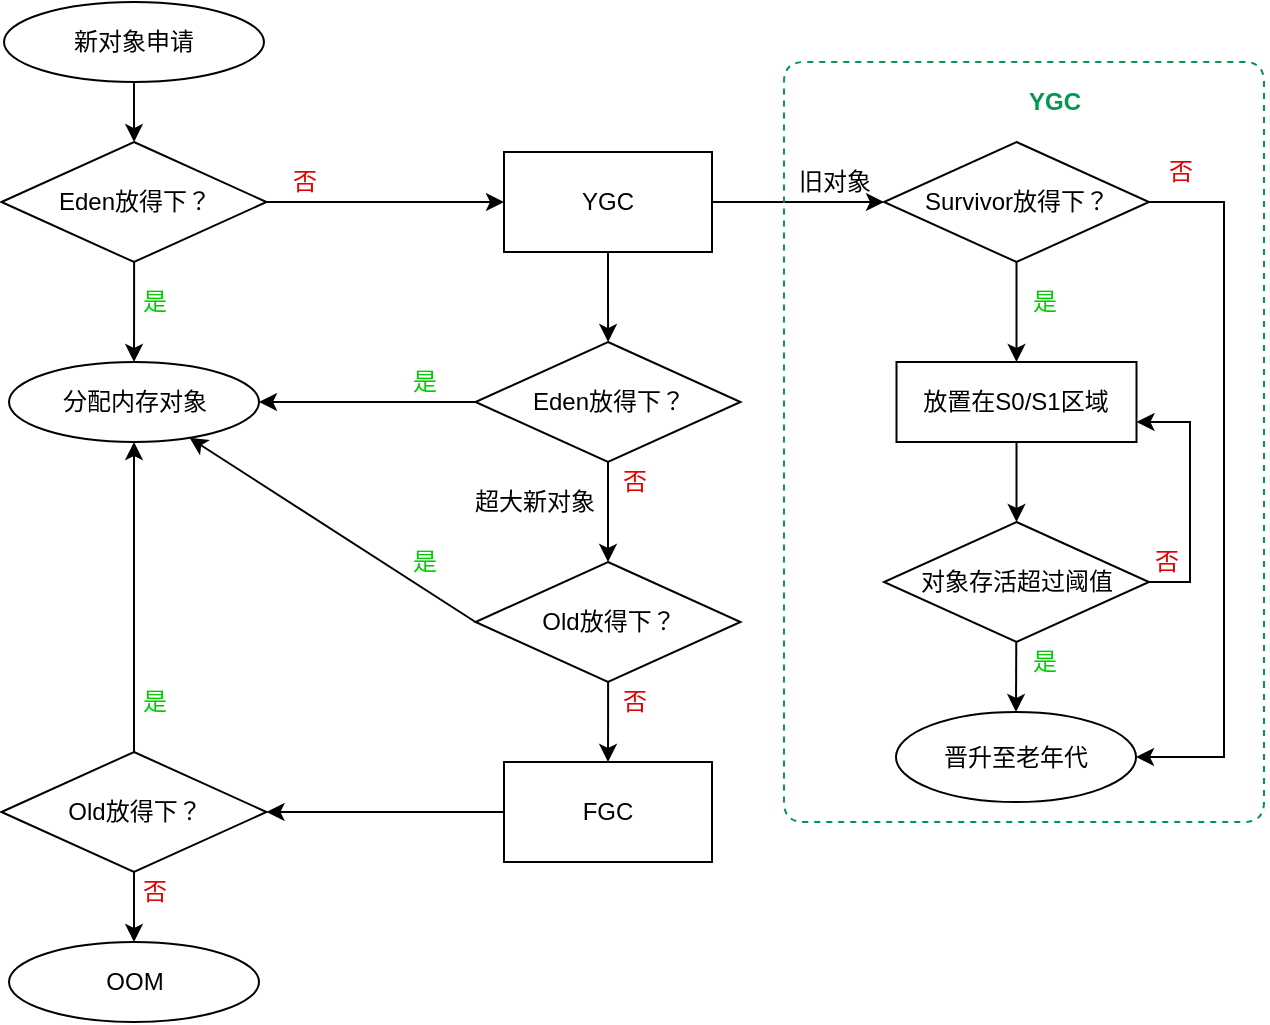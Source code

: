 <mxfile version="14.3.0" type="github"><diagram id="8nL7JLFGT6h5LfxNV_Yi" name="Page-1"><mxGraphModel dx="946" dy="580" grid="1" gridSize="10" guides="1" tooltips="1" connect="1" arrows="1" fold="1" page="1" pageScale="1" pageWidth="827" pageHeight="1169" math="0" shadow="0"><root><mxCell id="0"/><mxCell id="1" parent="0"/><mxCell id="0_NelTJgvSKpbXI8y4gB-4" value="" style="edgeStyle=orthogonalEdgeStyle;rounded=0;orthogonalLoop=1;jettySize=auto;html=1;" edge="1" parent="1" source="0_NelTJgvSKpbXI8y4gB-1" target="0_NelTJgvSKpbXI8y4gB-2"><mxGeometry relative="1" as="geometry"/></mxCell><mxCell id="0_NelTJgvSKpbXI8y4gB-1" value="新对象申请" style="ellipse;whiteSpace=wrap;html=1;" vertex="1" parent="1"><mxGeometry x="60" y="40" width="130" height="40" as="geometry"/></mxCell><mxCell id="0_NelTJgvSKpbXI8y4gB-5" value="" style="edgeStyle=orthogonalEdgeStyle;rounded=0;orthogonalLoop=1;jettySize=auto;html=1;" edge="1" parent="1" source="0_NelTJgvSKpbXI8y4gB-2" target="0_NelTJgvSKpbXI8y4gB-3"><mxGeometry relative="1" as="geometry"/></mxCell><mxCell id="0_NelTJgvSKpbXI8y4gB-10" value="" style="edgeStyle=orthogonalEdgeStyle;rounded=0;orthogonalLoop=1;jettySize=auto;html=1;" edge="1" parent="1" source="0_NelTJgvSKpbXI8y4gB-2" target="0_NelTJgvSKpbXI8y4gB-6"><mxGeometry relative="1" as="geometry"/></mxCell><mxCell id="0_NelTJgvSKpbXI8y4gB-2" value="Eden放得下？" style="rhombus;whiteSpace=wrap;html=1;" vertex="1" parent="1"><mxGeometry x="58.75" y="110" width="132.5" height="60" as="geometry"/></mxCell><mxCell id="0_NelTJgvSKpbXI8y4gB-3" value="分配内存对象" style="ellipse;whiteSpace=wrap;html=1;" vertex="1" parent="1"><mxGeometry x="62.5" y="220" width="125" height="40" as="geometry"/></mxCell><mxCell id="0_NelTJgvSKpbXI8y4gB-9" value="" style="edgeStyle=orthogonalEdgeStyle;rounded=0;orthogonalLoop=1;jettySize=auto;html=1;" edge="1" parent="1" source="0_NelTJgvSKpbXI8y4gB-6" target="0_NelTJgvSKpbXI8y4gB-7"><mxGeometry relative="1" as="geometry"/></mxCell><mxCell id="0_NelTJgvSKpbXI8y4gB-22" value="" style="edgeStyle=none;rounded=0;orthogonalLoop=1;jettySize=auto;html=1;" edge="1" parent="1" source="0_NelTJgvSKpbXI8y4gB-6" target="0_NelTJgvSKpbXI8y4gB-21"><mxGeometry relative="1" as="geometry"/></mxCell><mxCell id="0_NelTJgvSKpbXI8y4gB-6" value="YGC" style="rounded=0;whiteSpace=wrap;html=1;" vertex="1" parent="1"><mxGeometry x="310" y="115" width="104" height="50" as="geometry"/></mxCell><mxCell id="0_NelTJgvSKpbXI8y4gB-8" value="" style="edgeStyle=orthogonalEdgeStyle;rounded=0;orthogonalLoop=1;jettySize=auto;html=1;" edge="1" parent="1" source="0_NelTJgvSKpbXI8y4gB-7" target="0_NelTJgvSKpbXI8y4gB-3"><mxGeometry relative="1" as="geometry"/></mxCell><mxCell id="0_NelTJgvSKpbXI8y4gB-12" value="" style="edgeStyle=orthogonalEdgeStyle;rounded=0;orthogonalLoop=1;jettySize=auto;html=1;" edge="1" parent="1" source="0_NelTJgvSKpbXI8y4gB-7" target="0_NelTJgvSKpbXI8y4gB-11"><mxGeometry relative="1" as="geometry"/></mxCell><mxCell id="0_NelTJgvSKpbXI8y4gB-7" value="Eden放得下？" style="rhombus;whiteSpace=wrap;html=1;" vertex="1" parent="1"><mxGeometry x="295.75" y="210" width="132.5" height="60" as="geometry"/></mxCell><mxCell id="0_NelTJgvSKpbXI8y4gB-14" value="" style="edgeStyle=orthogonalEdgeStyle;rounded=0;orthogonalLoop=1;jettySize=auto;html=1;" edge="1" parent="1" source="0_NelTJgvSKpbXI8y4gB-11" target="0_NelTJgvSKpbXI8y4gB-13"><mxGeometry relative="1" as="geometry"/></mxCell><mxCell id="0_NelTJgvSKpbXI8y4gB-15" style="rounded=0;orthogonalLoop=1;jettySize=auto;html=1;exitX=0;exitY=0.5;exitDx=0;exitDy=0;" edge="1" parent="1" source="0_NelTJgvSKpbXI8y4gB-11" target="0_NelTJgvSKpbXI8y4gB-3"><mxGeometry relative="1" as="geometry"/></mxCell><mxCell id="0_NelTJgvSKpbXI8y4gB-11" value="Old放得下？" style="rhombus;whiteSpace=wrap;html=1;" vertex="1" parent="1"><mxGeometry x="295.75" y="320" width="132.5" height="60" as="geometry"/></mxCell><mxCell id="0_NelTJgvSKpbXI8y4gB-17" value="" style="edgeStyle=none;rounded=0;orthogonalLoop=1;jettySize=auto;html=1;" edge="1" parent="1" source="0_NelTJgvSKpbXI8y4gB-13" target="0_NelTJgvSKpbXI8y4gB-16"><mxGeometry relative="1" as="geometry"/></mxCell><mxCell id="0_NelTJgvSKpbXI8y4gB-13" value="FGC" style="rounded=0;whiteSpace=wrap;html=1;" vertex="1" parent="1"><mxGeometry x="310" y="420" width="104" height="50" as="geometry"/></mxCell><mxCell id="0_NelTJgvSKpbXI8y4gB-18" style="edgeStyle=none;rounded=0;orthogonalLoop=1;jettySize=auto;html=1;" edge="1" parent="1" source="0_NelTJgvSKpbXI8y4gB-16" target="0_NelTJgvSKpbXI8y4gB-3"><mxGeometry relative="1" as="geometry"/></mxCell><mxCell id="0_NelTJgvSKpbXI8y4gB-20" value="" style="edgeStyle=none;rounded=0;orthogonalLoop=1;jettySize=auto;html=1;" edge="1" parent="1" source="0_NelTJgvSKpbXI8y4gB-16" target="0_NelTJgvSKpbXI8y4gB-19"><mxGeometry relative="1" as="geometry"/></mxCell><mxCell id="0_NelTJgvSKpbXI8y4gB-16" value="Old放得下？" style="rhombus;whiteSpace=wrap;html=1;" vertex="1" parent="1"><mxGeometry x="58.75" y="415" width="132.5" height="60" as="geometry"/></mxCell><mxCell id="0_NelTJgvSKpbXI8y4gB-19" value="OOM" style="ellipse;whiteSpace=wrap;html=1;" vertex="1" parent="1"><mxGeometry x="62.5" y="510" width="125" height="40" as="geometry"/></mxCell><mxCell id="0_NelTJgvSKpbXI8y4gB-24" value="" style="edgeStyle=none;rounded=0;orthogonalLoop=1;jettySize=auto;html=1;" edge="1" parent="1" source="0_NelTJgvSKpbXI8y4gB-21" target="0_NelTJgvSKpbXI8y4gB-23"><mxGeometry relative="1" as="geometry"/></mxCell><mxCell id="0_NelTJgvSKpbXI8y4gB-30" style="edgeStyle=orthogonalEdgeStyle;rounded=0;orthogonalLoop=1;jettySize=auto;html=1;entryX=1;entryY=0.5;entryDx=0;entryDy=0;" edge="1" parent="1" source="0_NelTJgvSKpbXI8y4gB-21" target="0_NelTJgvSKpbXI8y4gB-26"><mxGeometry relative="1" as="geometry"><Array as="points"><mxPoint x="670" y="140"/><mxPoint x="670" y="418"/></Array></mxGeometry></mxCell><mxCell id="0_NelTJgvSKpbXI8y4gB-21" value="Survivor放得下？" style="rhombus;whiteSpace=wrap;html=1;" vertex="1" parent="1"><mxGeometry x="500" y="110" width="132.5" height="60" as="geometry"/></mxCell><mxCell id="0_NelTJgvSKpbXI8y4gB-27" value="" style="edgeStyle=none;rounded=0;orthogonalLoop=1;jettySize=auto;html=1;" edge="1" parent="1" source="0_NelTJgvSKpbXI8y4gB-23" target="0_NelTJgvSKpbXI8y4gB-25"><mxGeometry relative="1" as="geometry"/></mxCell><mxCell id="0_NelTJgvSKpbXI8y4gB-23" value="放置在S0/S1区域" style="rounded=0;whiteSpace=wrap;html=1;" vertex="1" parent="1"><mxGeometry x="506.25" y="220" width="120" height="40" as="geometry"/></mxCell><mxCell id="0_NelTJgvSKpbXI8y4gB-28" value="" style="edgeStyle=none;rounded=0;orthogonalLoop=1;jettySize=auto;html=1;" edge="1" parent="1" source="0_NelTJgvSKpbXI8y4gB-25" target="0_NelTJgvSKpbXI8y4gB-26"><mxGeometry relative="1" as="geometry"/></mxCell><mxCell id="0_NelTJgvSKpbXI8y4gB-29" style="edgeStyle=orthogonalEdgeStyle;rounded=0;orthogonalLoop=1;jettySize=auto;html=1;entryX=1;entryY=0.75;entryDx=0;entryDy=0;" edge="1" parent="1" source="0_NelTJgvSKpbXI8y4gB-25" target="0_NelTJgvSKpbXI8y4gB-23"><mxGeometry relative="1" as="geometry"><Array as="points"><mxPoint x="653" y="330"/><mxPoint x="653" y="250"/></Array></mxGeometry></mxCell><mxCell id="0_NelTJgvSKpbXI8y4gB-25" value="对象存活超过阈值" style="rhombus;whiteSpace=wrap;html=1;" vertex="1" parent="1"><mxGeometry x="500" y="300" width="132.5" height="60" as="geometry"/></mxCell><mxCell id="0_NelTJgvSKpbXI8y4gB-26" value="晋升至老年代" style="ellipse;whiteSpace=wrap;html=1;" vertex="1" parent="1"><mxGeometry x="506" y="395" width="120" height="45" as="geometry"/></mxCell><mxCell id="0_NelTJgvSKpbXI8y4gB-31" value="&lt;font color=&quot;#e30000&quot;&gt;否&lt;/font&gt;" style="text;html=1;align=center;verticalAlign=middle;resizable=0;points=[];autosize=1;" vertex="1" parent="1"><mxGeometry x="195" y="120" width="30" height="20" as="geometry"/></mxCell><mxCell id="0_NelTJgvSKpbXI8y4gB-32" value="&lt;font color=&quot;#00cc00&quot;&gt;是&lt;/font&gt;" style="text;html=1;align=center;verticalAlign=middle;resizable=0;points=[];autosize=1;" vertex="1" parent="1"><mxGeometry x="120" y="180" width="30" height="20" as="geometry"/></mxCell><mxCell id="0_NelTJgvSKpbXI8y4gB-34" value="&lt;font color=&quot;#00cc00&quot;&gt;是&lt;/font&gt;" style="text;html=1;align=center;verticalAlign=middle;resizable=0;points=[];autosize=1;" vertex="1" parent="1"><mxGeometry x="255" y="220" width="30" height="20" as="geometry"/></mxCell><mxCell id="0_NelTJgvSKpbXI8y4gB-35" value="&lt;font color=&quot;#e30000&quot;&gt;否&lt;/font&gt;" style="text;html=1;align=center;verticalAlign=middle;resizable=0;points=[];autosize=1;" vertex="1" parent="1"><mxGeometry x="360" y="270" width="30" height="20" as="geometry"/></mxCell><mxCell id="0_NelTJgvSKpbXI8y4gB-36" value="超大新对象" style="text;html=1;align=center;verticalAlign=middle;resizable=0;points=[];autosize=1;" vertex="1" parent="1"><mxGeometry x="285" y="280" width="80" height="20" as="geometry"/></mxCell><mxCell id="0_NelTJgvSKpbXI8y4gB-37" value="&lt;font color=&quot;#00cc00&quot;&gt;是&lt;/font&gt;" style="text;html=1;align=center;verticalAlign=middle;resizable=0;points=[];autosize=1;" vertex="1" parent="1"><mxGeometry x="255" y="310" width="30" height="20" as="geometry"/></mxCell><mxCell id="0_NelTJgvSKpbXI8y4gB-38" value="&lt;font color=&quot;#e30000&quot;&gt;否&lt;/font&gt;" style="text;html=1;align=center;verticalAlign=middle;resizable=0;points=[];autosize=1;" vertex="1" parent="1"><mxGeometry x="360" y="380" width="30" height="20" as="geometry"/></mxCell><mxCell id="0_NelTJgvSKpbXI8y4gB-39" value="&lt;font color=&quot;#00cc00&quot;&gt;是&lt;/font&gt;" style="text;html=1;align=center;verticalAlign=middle;resizable=0;points=[];autosize=1;" vertex="1" parent="1"><mxGeometry x="120" y="380" width="30" height="20" as="geometry"/></mxCell><mxCell id="0_NelTJgvSKpbXI8y4gB-40" value="&lt;font color=&quot;#e30000&quot;&gt;否&lt;/font&gt;" style="text;html=1;align=center;verticalAlign=middle;resizable=0;points=[];autosize=1;" vertex="1" parent="1"><mxGeometry x="120" y="475" width="30" height="20" as="geometry"/></mxCell><mxCell id="0_NelTJgvSKpbXI8y4gB-41" value="&lt;font color=&quot;#00cc00&quot;&gt;是&lt;/font&gt;" style="text;html=1;align=center;verticalAlign=middle;resizable=0;points=[];autosize=1;" vertex="1" parent="1"><mxGeometry x="565" y="360" width="30" height="20" as="geometry"/></mxCell><mxCell id="0_NelTJgvSKpbXI8y4gB-42" value="&lt;font color=&quot;#e30000&quot;&gt;否&lt;/font&gt;" style="text;html=1;align=center;verticalAlign=middle;resizable=0;points=[];autosize=1;" vertex="1" parent="1"><mxGeometry x="626" y="310" width="30" height="20" as="geometry"/></mxCell><mxCell id="0_NelTJgvSKpbXI8y4gB-43" value="&lt;font color=&quot;#e30000&quot;&gt;否&lt;/font&gt;" style="text;html=1;align=center;verticalAlign=middle;resizable=0;points=[];autosize=1;" vertex="1" parent="1"><mxGeometry x="632.5" y="115" width="30" height="20" as="geometry"/></mxCell><mxCell id="0_NelTJgvSKpbXI8y4gB-44" value="" style="endArrow=none;dashed=1;html=1;strokeColor=#00994D;" edge="1" parent="1"><mxGeometry width="50" height="50" relative="1" as="geometry"><mxPoint x="690" y="380" as="sourcePoint"/><mxPoint x="690" y="380" as="targetPoint"/><Array as="points"><mxPoint x="690" y="450"/><mxPoint x="450" y="450"/><mxPoint x="450" y="70"/><mxPoint x="690" y="70"/></Array></mxGeometry></mxCell><mxCell id="0_NelTJgvSKpbXI8y4gB-45" value="旧对象" style="text;html=1;align=center;verticalAlign=middle;resizable=0;points=[];autosize=1;" vertex="1" parent="1"><mxGeometry x="450" y="120" width="50" height="20" as="geometry"/></mxCell><mxCell id="0_NelTJgvSKpbXI8y4gB-46" value="&lt;b&gt;&lt;font color=&quot;#00994d&quot;&gt;YGC&lt;/font&gt;&lt;/b&gt;" style="text;html=1;align=center;verticalAlign=middle;resizable=0;points=[];autosize=1;" vertex="1" parent="1"><mxGeometry x="565" y="80" width="40" height="20" as="geometry"/></mxCell><mxCell id="0_NelTJgvSKpbXI8y4gB-47" value="&lt;font color=&quot;#00cc00&quot;&gt;是&lt;/font&gt;" style="text;html=1;align=center;verticalAlign=middle;resizable=0;points=[];autosize=1;" vertex="1" parent="1"><mxGeometry x="565" y="180" width="30" height="20" as="geometry"/></mxCell></root></mxGraphModel></diagram></mxfile>